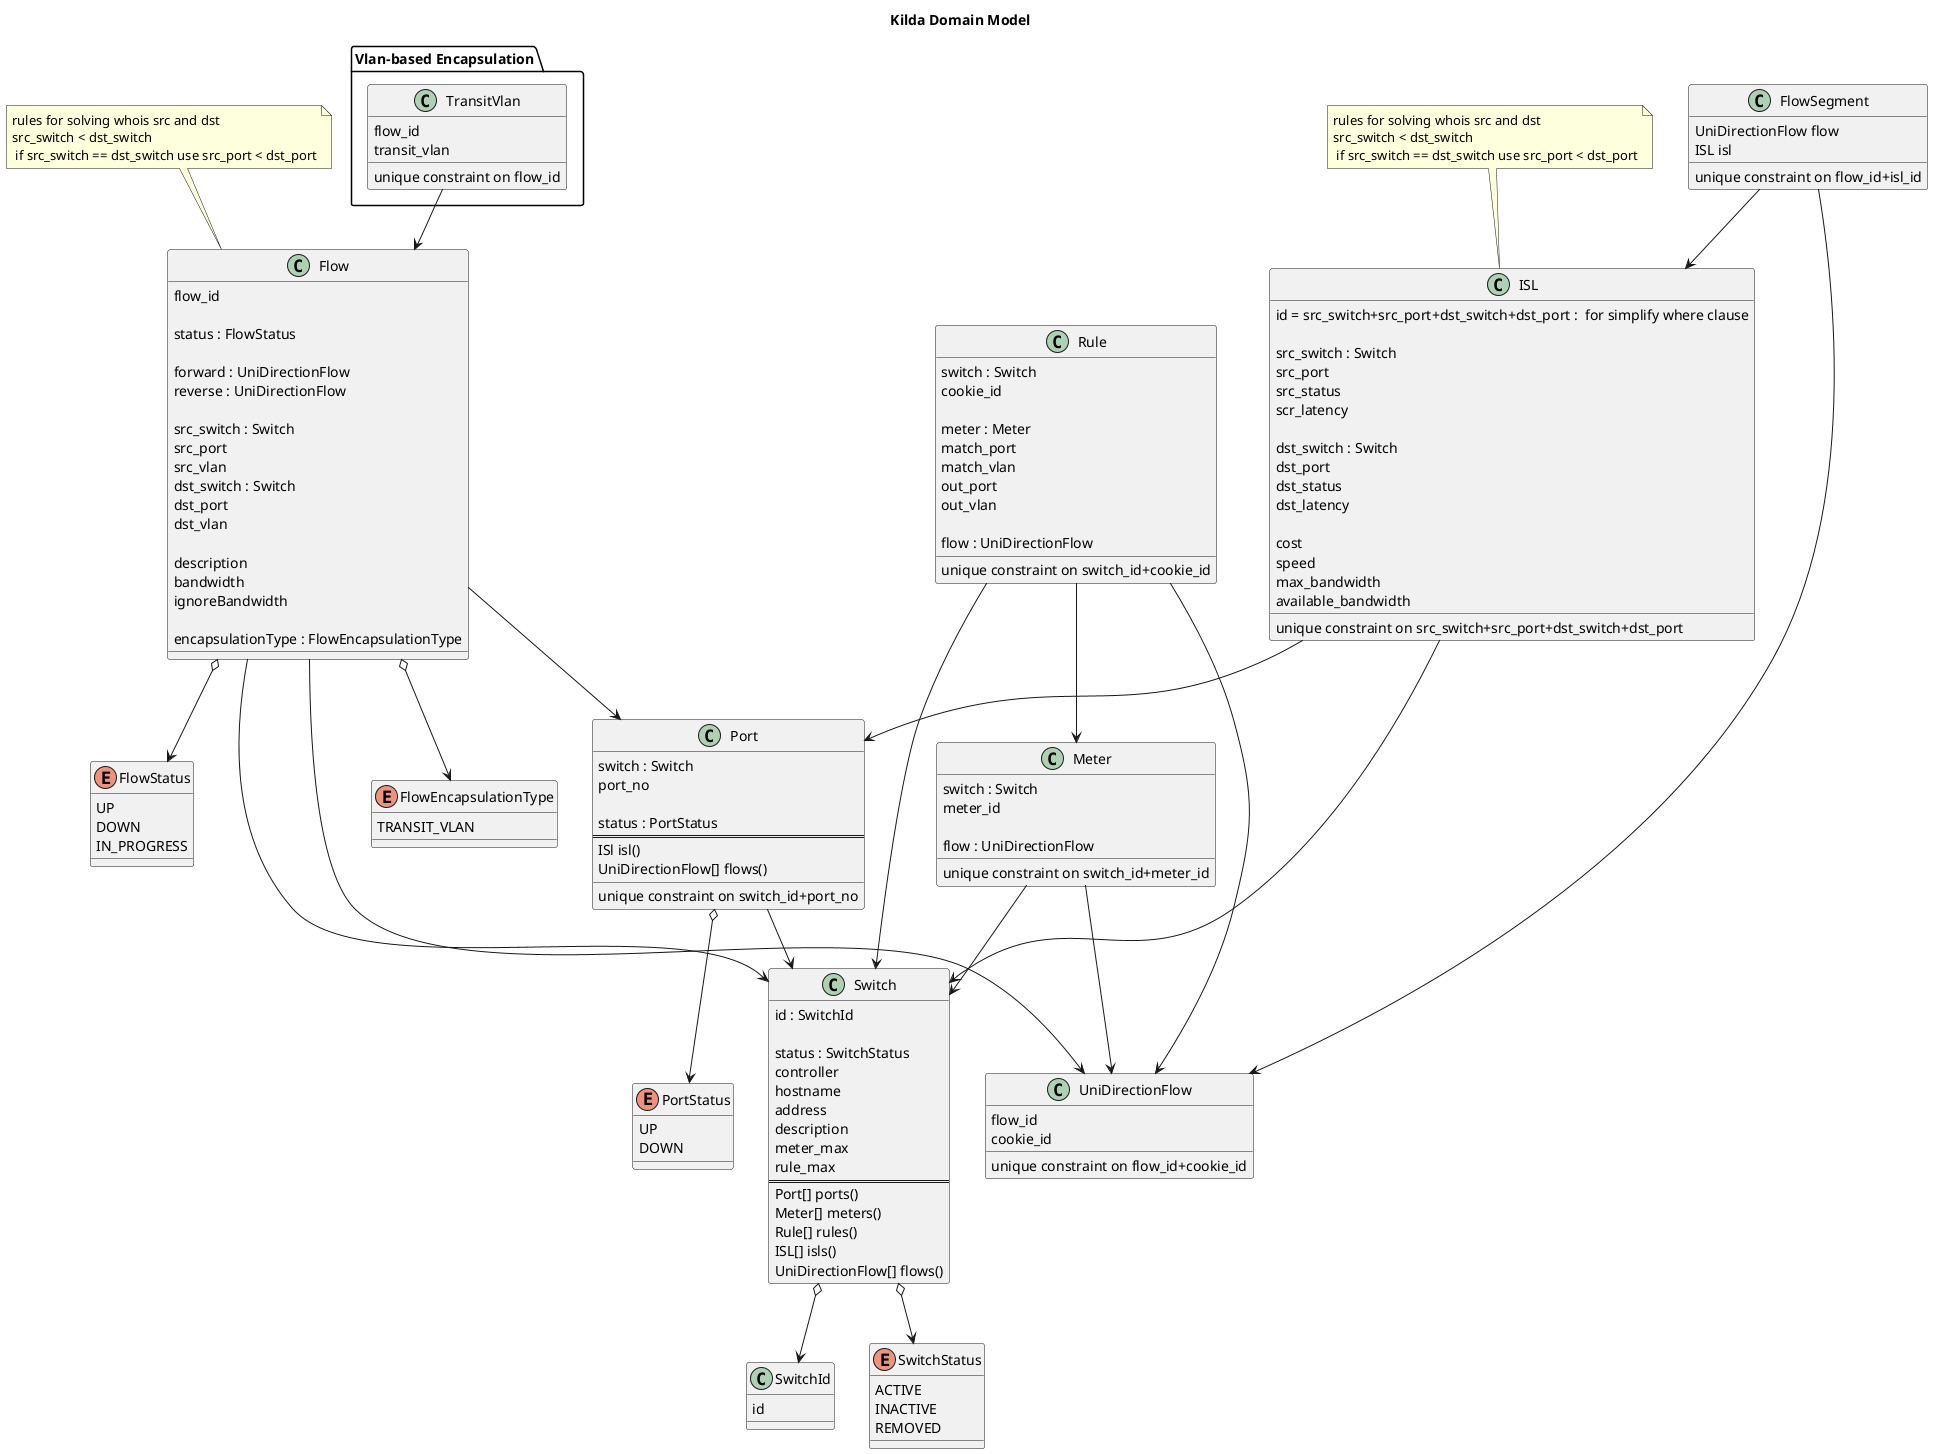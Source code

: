 @startuml

title Kilda Domain Model

together {
    class SwitchId {
        id
    }

    class Switch {
        id : SwitchId

        status : SwitchStatus
        controller
        hostname
        address
        description
        meter_max
        rule_max
        ==
        Port[] ports()
        Meter[] meters()
        Rule[] rules()
        ISL[] isls()
        UniDirectionFlow[] flows()
    }

    enum SwitchStatus {
        ACTIVE
        INACTIVE
        REMOVED
    }

    Switch o--> SwitchStatus
    Switch o--> SwitchId

    enum PortStatus {
        UP
        DOWN
    }

    class Port {
        switch : Switch
        port_no

        status : PortStatus
        ==
        ISl isl()
        UniDirectionFlow[] flows()
        __
        unique constraint on switch_id+port_no
    }

    Port o--> PortStatus
    Port --> Switch

    class Meter {
        switch : Switch
        meter_id

        flow : UniDirectionFlow
        __
        unique constraint on switch_id+meter_id
    }

    Meter --> Switch
    Meter --> UniDirectionFlow

    class Rule {
        switch : Switch
        cookie_id

        meter : Meter
        match_port
        match_vlan
        out_port
        out_vlan

        flow : UniDirectionFlow
        __
        unique constraint on switch_id+cookie_id
    }

    Rule --> Switch
    Rule --> UniDirectionFlow
    Rule --> Meter
}

class ISL {
    id = src_switch+src_port+dst_switch+dst_port :  for simplify where clause

    src_switch : Switch
    src_port
    src_status
    scr_latency

    dst_switch : Switch
    dst_port
    dst_status
    dst_latency

    cost
    speed
    max_bandwidth
    available_bandwidth
    __
    unique constraint on src_switch+src_port+dst_switch+dst_port
}

note "rules for solving whois src and dst\nsrc_switch < dst_switch\n if src_switch == dst_switch use src_port < dst_port" as ISL_id_note
ISL_id_note .. ISL

ISL --> Switch
ISL --> Port

class Flow {
  flow_id

  status : FlowStatus

  forward : UniDirectionFlow
  reverse : UniDirectionFlow

  src_switch : Switch
  src_port
  src_vlan
  dst_switch : Switch
  dst_port
  dst_vlan

  description
  bandwidth
  ignoreBandwidth

  encapsulationType : FlowEncapsulationType
}

note "rules for solving whois src and dst\nsrc_switch < dst_switch\n if src_switch == dst_switch use src_port < dst_port" as Flow_id_note
Flow_id_note .. Flow

Flow --> Switch
Flow --> Port

class UniDirectionFlow {
    flow_id
    cookie_id
    __
    unique constraint on flow_id+cookie_id
}

Flow --> UniDirectionFlow

enum FlowEncapsulationType {
   TRANSIT_VLAN
}

Flow o--> FlowEncapsulationType

enum FlowStatus {
    UP
    DOWN
    IN_PROGRESS
}

Flow o--> FlowStatus

class FlowSegment {
    UniDirectionFlow flow
    ISL isl
    __
    unique constraint on flow_id+isl_id
}

FlowSegment --> UniDirectionFlow
FlowSegment --> ISL

package "Vlan-based Encapsulation" {

    class TransitVlan {
        flow_id
        transit_vlan
        __
        unique constraint on flow_id
    }

    TransitVlan --> Flow
}

@enduml
